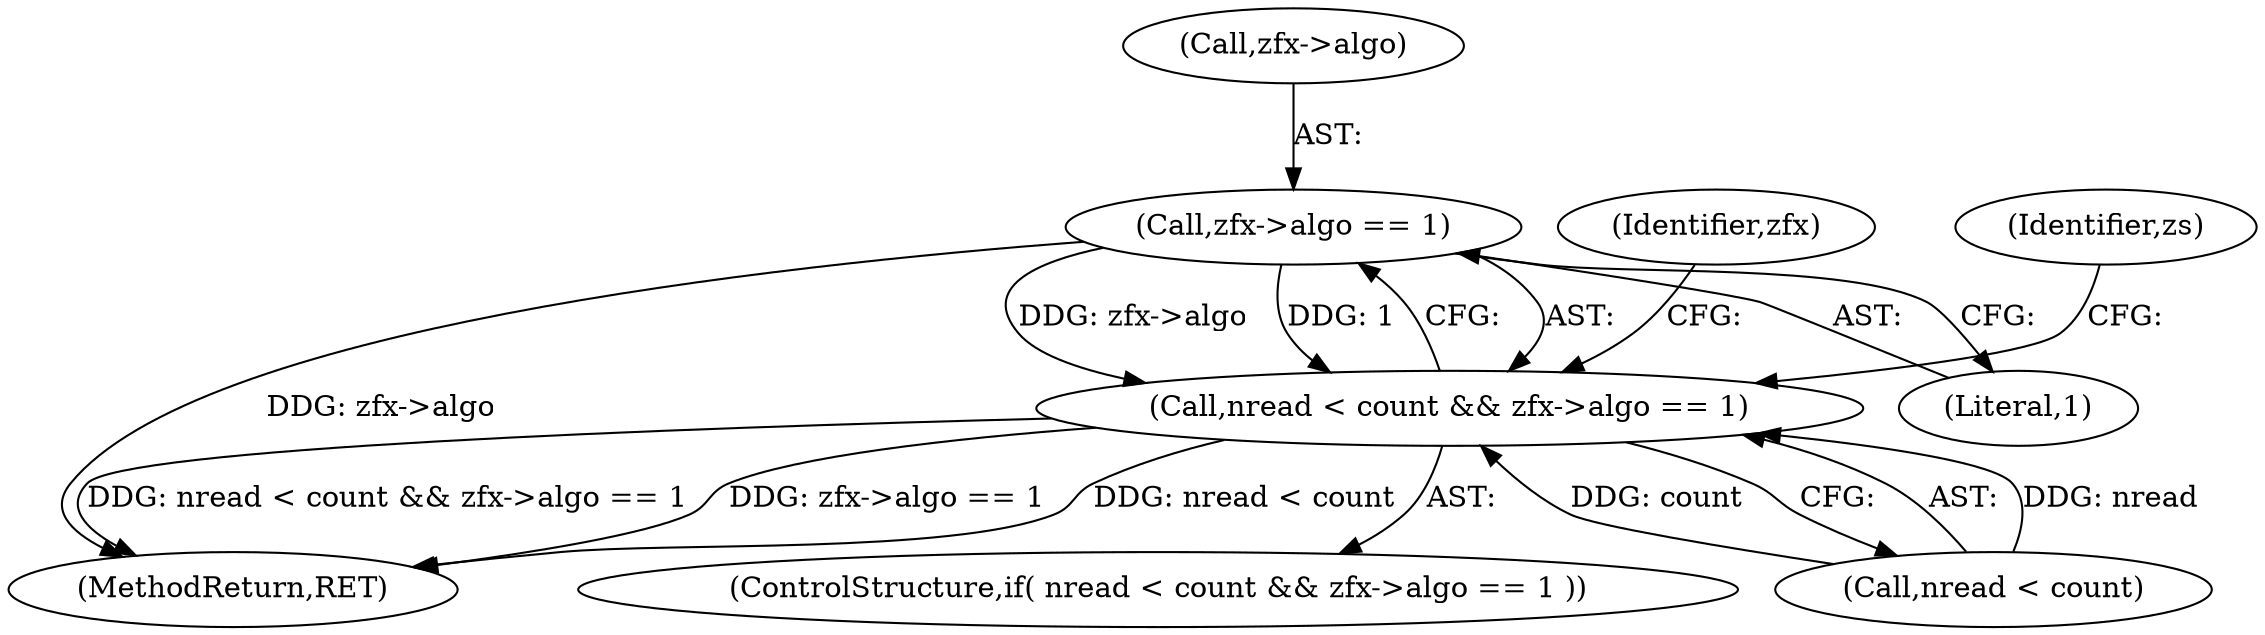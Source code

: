 digraph "0_gnupg_014b2103fcb12f261135e3954f26e9e07b39e342@pointer" {
"1000215" [label="(Call,zfx->algo == 1)"];
"1000211" [label="(Call,nread < count && zfx->algo == 1)"];
"1000225" [label="(Identifier,zfx)"];
"1000210" [label="(ControlStructure,if( nread < count && zfx->algo == 1 ))"];
"1000215" [label="(Call,zfx->algo == 1)"];
"1000329" [label="(MethodReturn,RET)"];
"1000238" [label="(Identifier,zs)"];
"1000212" [label="(Call,nread < count)"];
"1000219" [label="(Literal,1)"];
"1000211" [label="(Call,nread < count && zfx->algo == 1)"];
"1000216" [label="(Call,zfx->algo)"];
"1000215" -> "1000211"  [label="AST: "];
"1000215" -> "1000219"  [label="CFG: "];
"1000216" -> "1000215"  [label="AST: "];
"1000219" -> "1000215"  [label="AST: "];
"1000211" -> "1000215"  [label="CFG: "];
"1000215" -> "1000329"  [label="DDG: zfx->algo"];
"1000215" -> "1000211"  [label="DDG: zfx->algo"];
"1000215" -> "1000211"  [label="DDG: 1"];
"1000211" -> "1000210"  [label="AST: "];
"1000211" -> "1000212"  [label="CFG: "];
"1000212" -> "1000211"  [label="AST: "];
"1000225" -> "1000211"  [label="CFG: "];
"1000238" -> "1000211"  [label="CFG: "];
"1000211" -> "1000329"  [label="DDG: nread < count"];
"1000211" -> "1000329"  [label="DDG: nread < count && zfx->algo == 1"];
"1000211" -> "1000329"  [label="DDG: zfx->algo == 1"];
"1000212" -> "1000211"  [label="DDG: nread"];
"1000212" -> "1000211"  [label="DDG: count"];
}
